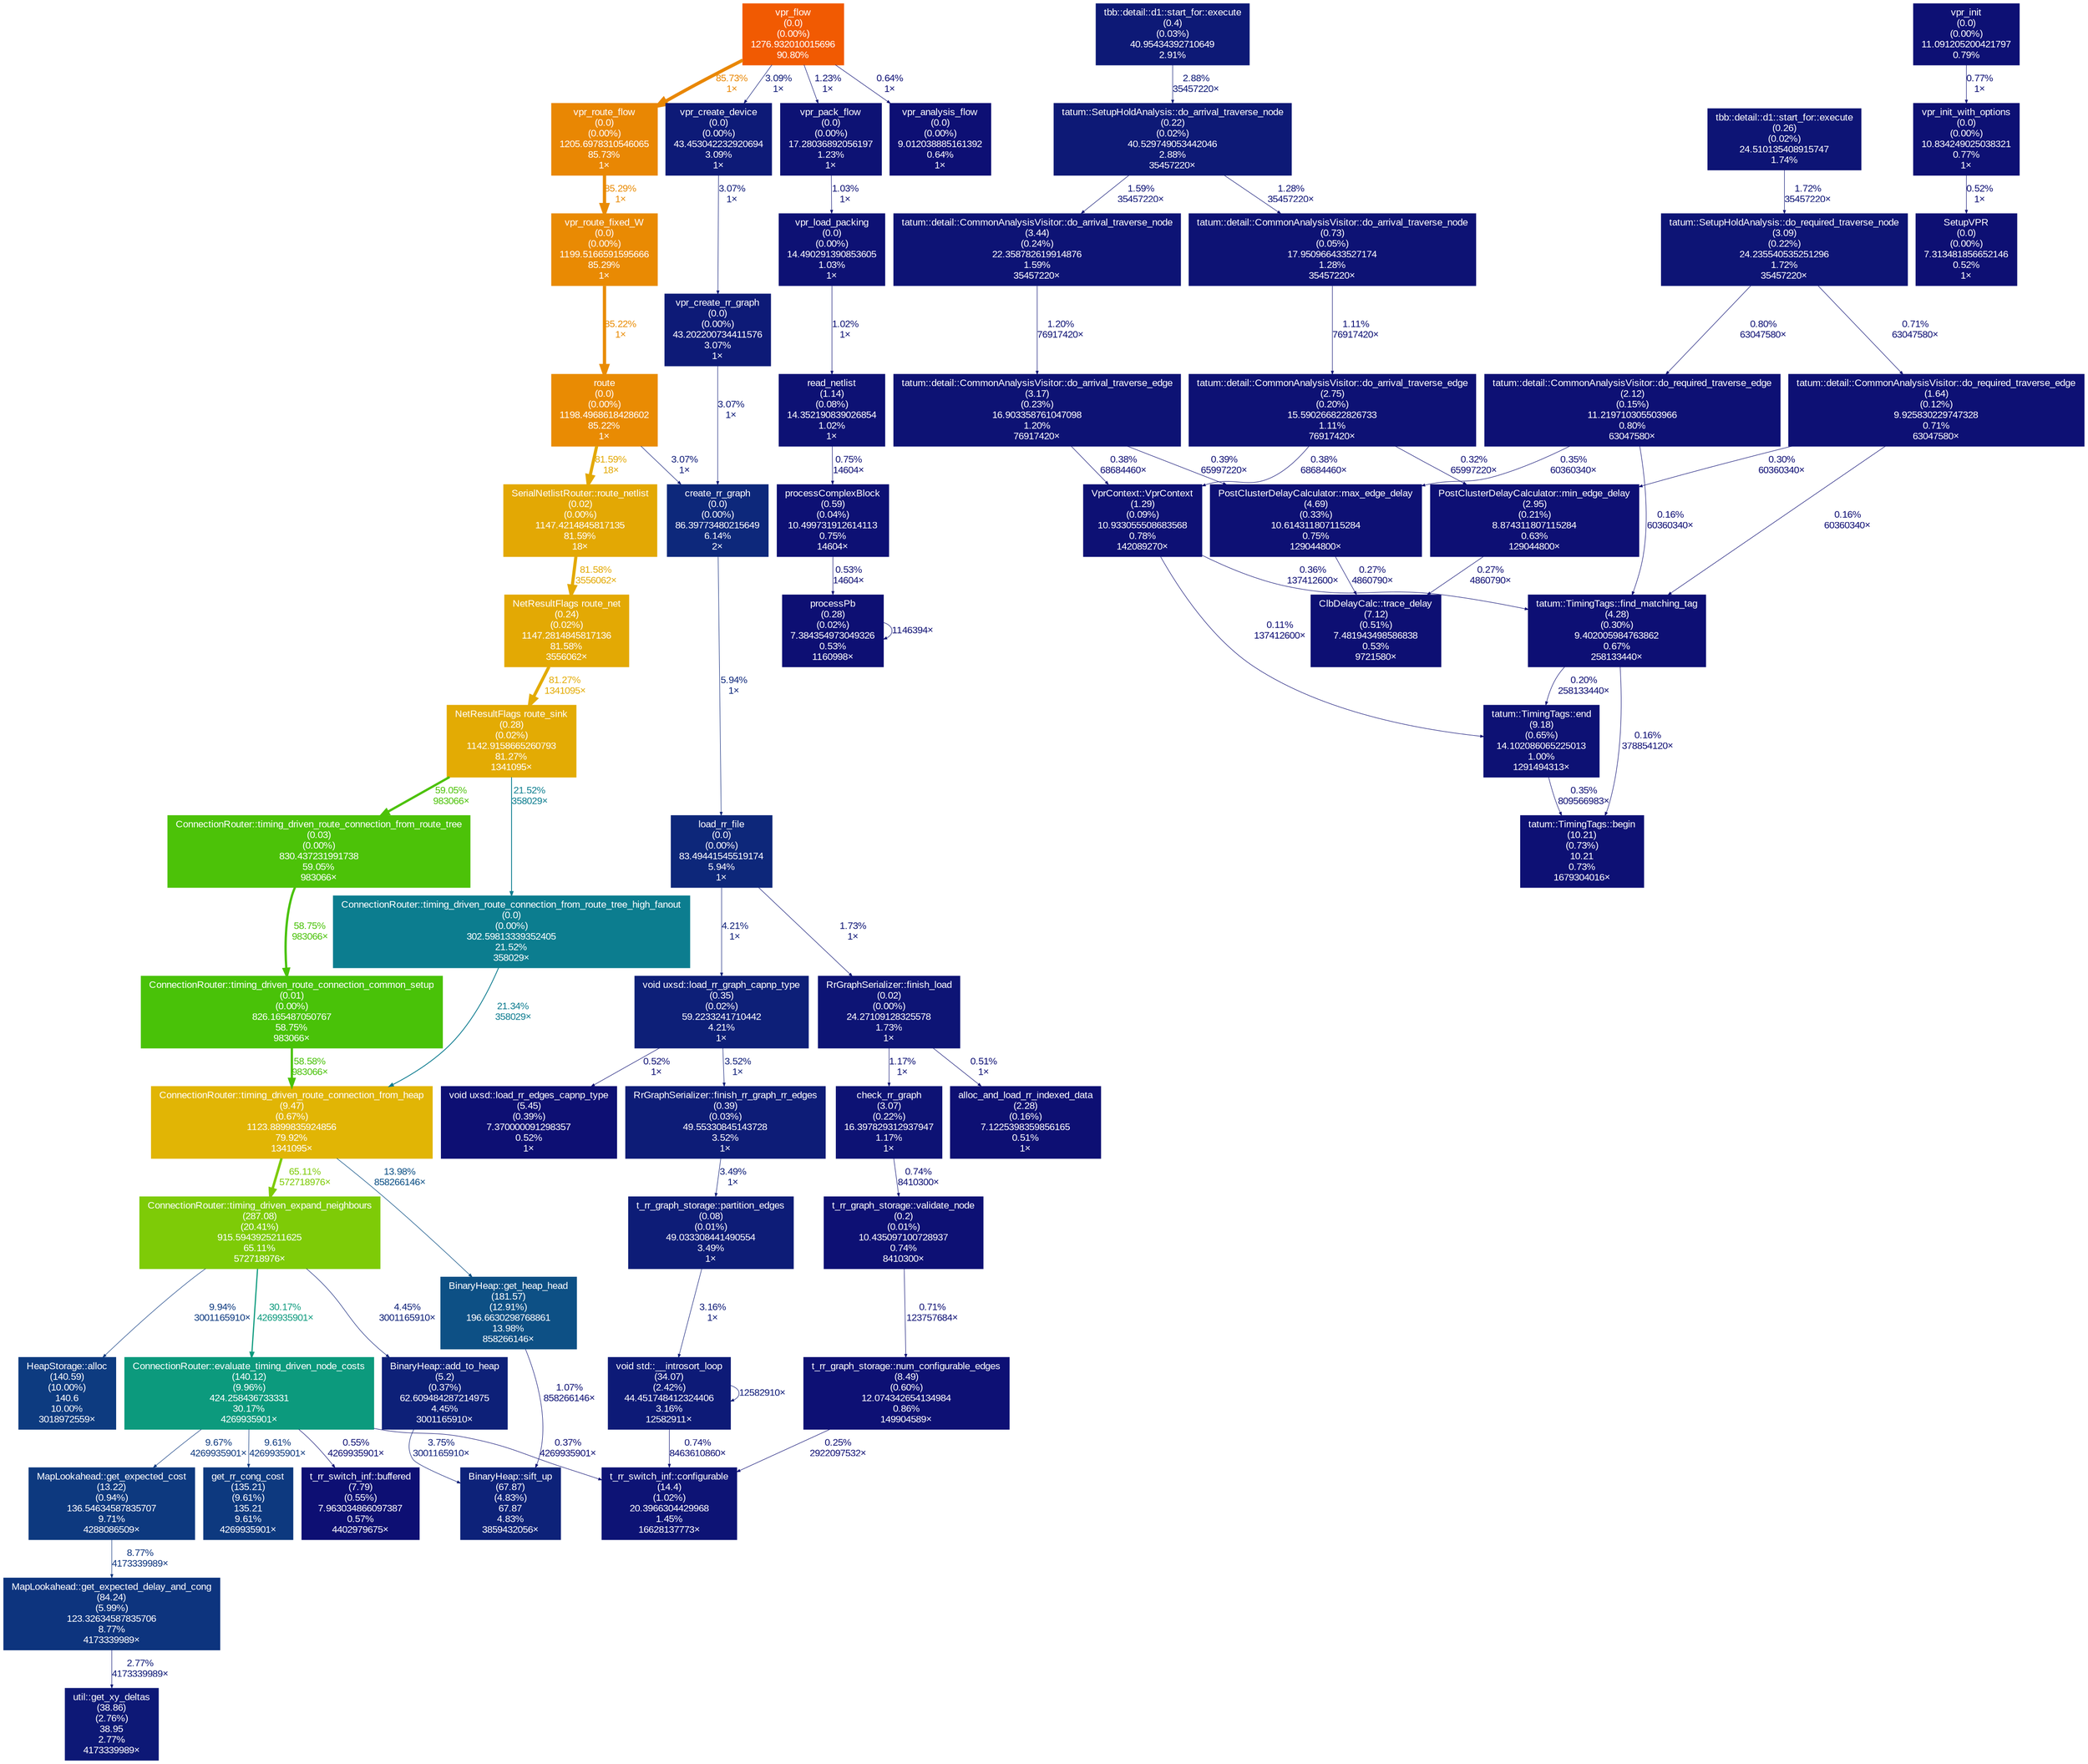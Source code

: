 digraph {
	graph [fontname=Arial, nodesep=0.125, ranksep=0.25];
	node [fontcolor=white, fontname=Arial, height=0, shape=box, style=filled, width=0];
	edge [fontname=Arial];
	1 [color="#f15a02", fontcolor="#ffffff", fontsize="10.00", label="vpr_flow\n(0.0)\n(0.00%)\n1276.932010015696\n90.80%"];
	1 -> 2 [arrowsize="0.93", color="#e98703", fontcolor="#e98703", fontsize="10.00", label="85.73%\n1×", labeldistance="3.43", penwidth="3.43"];
	1 -> 27 [arrowsize="0.35", color="#0d1a77", fontcolor="#0d1a77", fontsize="10.00", label="3.09%\n1×", labeldistance="0.50", penwidth="0.50"];
	1 -> 38 [arrowsize="0.35", color="#0d1274", fontcolor="#0d1274", fontsize="10.00", label="1.23%\n1×", labeldistance="0.50", penwidth="0.50"];
	1 -> 56 [arrowsize="0.35", color="#0d0f74", fontcolor="#0d0f74", fontsize="10.00", label="0.64%\n1×", labeldistance="0.50", penwidth="0.50"];
	2 [color="#e98703", fontcolor="#ffffff", fontsize="10.00", label="vpr_route_flow\n(0.0)\n(0.00%)\n1205.6978310546065\n85.73%\n1×"];
	2 -> 3 [arrowsize="0.92", color="#e98a03", fontcolor="#e98a03", fontsize="10.00", label="85.29%\n1×", labeldistance="3.41", penwidth="3.41"];
	3 [color="#e98a03", fontcolor="#ffffff", fontsize="10.00", label="vpr_route_fixed_W\n(0.0)\n(0.00%)\n1199.5166591595666\n85.29%\n1×"];
	3 -> 4 [arrowsize="0.92", color="#e98b03", fontcolor="#e98b03", fontsize="10.00", label="85.22%\n1×", labeldistance="3.41", penwidth="3.41"];
	4 [color="#e98b03", fontcolor="#ffffff", fontsize="10.00", label="route\n(0.0)\n(0.00%)\n1198.4968618428602\n85.22%\n1×"];
	4 -> 5 [arrowsize="0.90", color="#e3a804", fontcolor="#e3a804", fontsize="10.00", label="81.59%\n18×", labeldistance="3.26", penwidth="3.26"];
	4 -> 19 [arrowsize="0.35", color="#0d1a77", fontcolor="#0d1a77", fontsize="10.00", label="3.07%\n1×", labeldistance="0.50", penwidth="0.50"];
	5 [color="#e3a804", fontcolor="#ffffff", fontsize="10.00", label="SerialNetlistRouter::route_netlist\n(0.02)\n(0.00%)\n1147.4214845817135\n81.59%\n18×"];
	5 -> 6 [arrowsize="0.90", color="#e3a904", fontcolor="#e3a904", fontsize="10.00", label="81.58%\n3556062×", labeldistance="3.26", penwidth="3.26"];
	6 [color="#e3a904", fontcolor="#ffffff", fontsize="10.00", label="NetResultFlags route_net\n(0.24)\n(0.02%)\n1147.2814845817136\n81.58%\n3556062×"];
	6 -> 7 [arrowsize="0.90", color="#e3ab04", fontcolor="#e3ab04", fontsize="10.00", label="81.27%\n1341095×", labeldistance="3.25", penwidth="3.25"];
	7 [color="#e3ab04", fontcolor="#ffffff", fontsize="10.00", label="NetResultFlags route_sink\n(0.28)\n(0.02%)\n1142.9158665260793\n81.27%\n1341095×"];
	7 -> 10 [arrowsize="0.77", color="#4cc208", fontcolor="#4cc208", fontsize="10.00", label="59.05%\n983066×", labeldistance="2.36", penwidth="2.36"];
	7 -> 13 [arrowsize="0.46", color="#0c7d8f", fontcolor="#0c7d8f", fontsize="10.00", label="21.52%\n358029×", labeldistance="0.86", penwidth="0.86"];
	8 [color="#e1b505", fontcolor="#ffffff", fontsize="10.00", label="ConnectionRouter::timing_driven_route_connection_from_heap\n(9.47)\n(0.67%)\n1123.8899835924856\n79.92%\n1341095×"];
	8 -> 9 [arrowsize="0.81", color="#7ecb07", fontcolor="#7ecb07", fontsize="10.00", label="65.11%\n572718976×", labeldistance="2.60", penwidth="2.60"];
	8 -> 14 [arrowsize="0.37", color="#0d5085", fontcolor="#0d5085", fontsize="10.00", label="13.98%\n858266146×", labeldistance="0.56", penwidth="0.56"];
	9 [color="#7ecb07", fontcolor="#ffffff", fontsize="10.00", label="ConnectionRouter::timing_driven_expand_neighbours\n(287.08)\n(20.41%)\n915.5943925211625\n65.11%\n572718976×"];
	9 -> 12 [arrowsize="0.55", color="#0c9a7d", fontcolor="#0c9a7d", fontsize="10.00", label="30.17%\n4269935901×", labeldistance="1.21", penwidth="1.21"];
	9 -> 15 [arrowsize="0.35", color="#0d3a80", fontcolor="#0d3a80", fontsize="10.00", label="9.94%\n3001165910×", labeldistance="0.50", penwidth="0.50"];
	9 -> 22 [arrowsize="0.35", color="#0d2078", fontcolor="#0d2078", fontsize="10.00", label="4.45%\n3001165910×", labeldistance="0.50", penwidth="0.50"];
	10 [color="#4cc208", fontcolor="#ffffff", fontsize="10.00", label="ConnectionRouter::timing_driven_route_connection_from_route_tree\n(0.03)\n(0.00%)\n830.437231991738\n59.05%\n983066×"];
	10 -> 11 [arrowsize="0.77", color="#49c208", fontcolor="#49c208", fontsize="10.00", label="58.75%\n983066×", labeldistance="2.35", penwidth="2.35"];
	11 [color="#49c208", fontcolor="#ffffff", fontsize="10.00", label="ConnectionRouter::timing_driven_route_connection_common_setup\n(0.01)\n(0.00%)\n826.165487050767\n58.75%\n983066×"];
	11 -> 8 [arrowsize="0.77", color="#48c208", fontcolor="#48c208", fontsize="10.00", label="58.58%\n983066×", labeldistance="2.34", penwidth="2.34"];
	12 [color="#0c9a7d", fontcolor="#ffffff", fontsize="10.00", label="ConnectionRouter::evaluate_timing_driven_node_costs\n(140.12)\n(9.96%)\n424.258436733331\n30.17%\n4269935901×"];
	12 -> 16 [arrowsize="0.35", color="#0d397f", fontcolor="#0d397f", fontsize="10.00", label="9.67%\n4269935901×", labeldistance="0.50", penwidth="0.50"];
	12 -> 17 [arrowsize="0.35", color="#0d397f", fontcolor="#0d397f", fontsize="10.00", label="9.61%\n4269935901×", labeldistance="0.50", penwidth="0.50"];
	12 -> 36 [arrowsize="0.35", color="#0d0e73", fontcolor="#0d0e73", fontsize="10.00", label="0.37%\n4269935901×", labeldistance="0.50", penwidth="0.50"];
	12 -> 58 [arrowsize="0.35", color="#0d0f73", fontcolor="#0d0f73", fontsize="10.00", label="0.55%\n4269935901×", labeldistance="0.50", penwidth="0.50"];
	13 [color="#0c7d8f", fontcolor="#ffffff", fontsize="10.00", label="ConnectionRouter::timing_driven_route_connection_from_route_tree_high_fanout\n(0.0)\n(0.00%)\n302.59813339352405\n21.52%\n358029×"];
	13 -> 8 [arrowsize="0.46", color="#0c7b8f", fontcolor="#0c7b8f", fontsize="10.00", label="21.34%\n358029×", labeldistance="0.85", penwidth="0.85"];
	14 [color="#0d5085", fontcolor="#ffffff", fontsize="10.00", label="BinaryHeap::get_heap_head\n(181.57)\n(12.91%)\n196.6630298768861\n13.98%\n858266146×"];
	14 -> 21 [arrowsize="0.35", color="#0d1174", fontcolor="#0d1174", fontsize="10.00", label="1.07%\n858266146×", labeldistance="0.50", penwidth="0.50"];
	15 [color="#0d3b80", fontcolor="#ffffff", fontsize="10.00", label="HeapStorage::alloc\n(140.59)\n(10.00%)\n140.6\n10.00%\n3018972559×"];
	16 [color="#0d397f", fontcolor="#ffffff", fontsize="10.00", label="MapLookahead::get_expected_cost\n(13.22)\n(0.94%)\n136.54634587835707\n9.71%\n4288086509×"];
	16 -> 18 [arrowsize="0.35", color="#0d347e", fontcolor="#0d347e", fontsize="10.00", label="8.77%\n4173339989×", labeldistance="0.50", penwidth="0.50"];
	17 [color="#0d397f", fontcolor="#ffffff", fontsize="10.00", label="get_rr_cong_cost\n(135.21)\n(9.61%)\n135.21\n9.61%\n4269935901×"];
	18 [color="#0d347e", fontcolor="#ffffff", fontsize="10.00", label="MapLookahead::get_expected_delay_and_cong\n(84.24)\n(5.99%)\n123.32634587835706\n8.77%\n4173339989×"];
	18 -> 31 [arrowsize="0.35", color="#0d1876", fontcolor="#0d1876", fontsize="10.00", label="2.77%\n4173339989×", labeldistance="0.50", penwidth="0.50"];
	19 [color="#0d287b", fontcolor="#ffffff", fontsize="10.00", label="create_rr_graph\n(0.0)\n(0.00%)\n86.39773480215649\n6.14%\n2×"];
	19 -> 20 [arrowsize="0.35", color="#0d277a", fontcolor="#0d277a", fontsize="10.00", label="5.94%\n1×", labeldistance="0.50", penwidth="0.50"];
	20 [color="#0d277a", fontcolor="#ffffff", fontsize="10.00", label="load_rr_file\n(0.0)\n(0.00%)\n83.49441545519174\n5.94%\n1×"];
	20 -> 23 [arrowsize="0.35", color="#0d1f78", fontcolor="#0d1f78", fontsize="10.00", label="4.21%\n1×", labeldistance="0.50", penwidth="0.50"];
	20 -> 33 [arrowsize="0.35", color="#0d1475", fontcolor="#0d1475", fontsize="10.00", label="1.73%\n1×", labeldistance="0.50", penwidth="0.50"];
	21 [color="#0d2279", fontcolor="#ffffff", fontsize="10.00", label="BinaryHeap::sift_up\n(67.87)\n(4.83%)\n67.87\n4.83%\n3859432056×"];
	22 [color="#0d2078", fontcolor="#ffffff", fontsize="10.00", label="BinaryHeap::add_to_heap\n(5.2)\n(0.37%)\n62.609484287214975\n4.45%\n3001165910×"];
	22 -> 21 [arrowsize="0.35", color="#0d1d78", fontcolor="#0d1d78", fontsize="10.00", label="3.75%\n3001165910×", labeldistance="0.50", penwidth="0.50"];
	23 [color="#0d1f78", fontcolor="#ffffff", fontsize="10.00", label="void uxsd::load_rr_graph_capnp_type\n(0.35)\n(0.02%)\n59.2233241710442\n4.21%\n1×"];
	23 -> 24 [arrowsize="0.35", color="#0d1c77", fontcolor="#0d1c77", fontsize="10.00", label="3.52%\n1×", labeldistance="0.50", penwidth="0.50"];
	23 -> 61 [arrowsize="0.35", color="#0d0f73", fontcolor="#0d0f73", fontsize="10.00", label="0.52%\n1×", labeldistance="0.50", penwidth="0.50"];
	24 [color="#0d1c77", fontcolor="#ffffff", fontsize="10.00", label="RrGraphSerializer::finish_rr_graph_rr_edges\n(0.39)\n(0.03%)\n49.55330845143728\n3.52%\n1×"];
	24 -> 25 [arrowsize="0.35", color="#0d1c77", fontcolor="#0d1c77", fontsize="10.00", label="3.49%\n1×", labeldistance="0.50", penwidth="0.50"];
	25 [color="#0d1c77", fontcolor="#ffffff", fontsize="10.00", label="t_rr_graph_storage::partition_edges\n(0.08)\n(0.01%)\n49.033308441490554\n3.49%\n1×"];
	25 -> 26 [arrowsize="0.35", color="#0d1a77", fontcolor="#0d1a77", fontsize="10.00", label="3.16%\n1×", labeldistance="0.50", penwidth="0.50"];
	26 [color="#0d1a77", fontcolor="#ffffff", fontsize="10.00", label="void std::__introsort_loop\n(34.07)\n(2.42%)\n44.451748412324406\n3.16%\n12582911×"];
	26 -> 26 [arrowsize="0.35", color="#0d1a77", fontcolor="#0d1a77", fontsize="10.00", label="12582910×", labeldistance="0.50", penwidth="0.50"];
	26 -> 36 [arrowsize="0.35", color="#0d1074", fontcolor="#0d1074", fontsize="10.00", label="0.74%\n8463610860×", labeldistance="0.50", penwidth="0.50"];
	27 [color="#0d1a77", fontcolor="#ffffff", fontsize="10.00", label="vpr_create_device\n(0.0)\n(0.00%)\n43.453042232920694\n3.09%\n1×"];
	27 -> 28 [arrowsize="0.35", color="#0d1a77", fontcolor="#0d1a77", fontsize="10.00", label="3.07%\n1×", labeldistance="0.50", penwidth="0.50"];
	28 [color="#0d1a77", fontcolor="#ffffff", fontsize="10.00", label="vpr_create_rr_graph\n(0.0)\n(0.00%)\n43.202200734411576\n3.07%\n1×"];
	28 -> 19 [arrowsize="0.35", color="#0d1a77", fontcolor="#0d1a77", fontsize="10.00", label="3.07%\n1×", labeldistance="0.50", penwidth="0.50"];
	29 [color="#0d1976", fontcolor="#ffffff", fontsize="10.00", label="tbb::detail::d1::start_for::execute\n(0.4)\n(0.03%)\n40.95434392710649\n2.91%"];
	29 -> 30 [arrowsize="0.35", color="#0d1976", fontcolor="#0d1976", fontsize="10.00", label="2.88%\n35457220×", labeldistance="0.50", penwidth="0.50"];
	30 [color="#0d1976", fontcolor="#ffffff", fontsize="10.00", label="tatum::SetupHoldAnalysis::do_arrival_traverse_node\n(0.22)\n(0.02%)\n40.529749053442046\n2.88%\n35457220×"];
	30 -> 35 [arrowsize="0.35", color="#0d1375", fontcolor="#0d1375", fontsize="10.00", label="1.59%\n35457220×", labeldistance="0.50", penwidth="0.50"];
	30 -> 37 [arrowsize="0.35", color="#0d1274", fontcolor="#0d1274", fontsize="10.00", label="1.28%\n35457220×", labeldistance="0.50", penwidth="0.50"];
	31 [color="#0d1876", fontcolor="#ffffff", fontsize="10.00", label="util::get_xy_deltas\n(38.86)\n(2.76%)\n38.95\n2.77%\n4173339989×"];
	32 [color="#0d1475", fontcolor="#ffffff", fontsize="10.00", label="tbb::detail::d1::start_for::execute\n(0.26)\n(0.02%)\n24.510135408915747\n1.74%"];
	32 -> 34 [arrowsize="0.35", color="#0d1475", fontcolor="#0d1475", fontsize="10.00", label="1.72%\n35457220×", labeldistance="0.50", penwidth="0.50"];
	33 [color="#0d1475", fontcolor="#ffffff", fontsize="10.00", label="RrGraphSerializer::finish_load\n(0.02)\n(0.00%)\n24.27109128325578\n1.73%\n1×"];
	33 -> 40 [arrowsize="0.35", color="#0d1274", fontcolor="#0d1274", fontsize="10.00", label="1.17%\n1×", labeldistance="0.50", penwidth="0.50"];
	33 -> 63 [arrowsize="0.35", color="#0d0f73", fontcolor="#0d0f73", fontsize="10.00", label="0.51%\n1×", labeldistance="0.50", penwidth="0.50"];
	34 [color="#0d1475", fontcolor="#ffffff", fontsize="10.00", label="tatum::SetupHoldAnalysis::do_required_traverse_node\n(3.09)\n(0.22%)\n24.235540535251296\n1.72%\n35457220×"];
	34 -> 46 [arrowsize="0.35", color="#0d1074", fontcolor="#0d1074", fontsize="10.00", label="0.80%\n63047580×", labeldistance="0.50", penwidth="0.50"];
	34 -> 54 [arrowsize="0.35", color="#0d1074", fontcolor="#0d1074", fontsize="10.00", label="0.71%\n63047580×", labeldistance="0.50", penwidth="0.50"];
	35 [color="#0d1375", fontcolor="#ffffff", fontsize="10.00", label="tatum::detail::CommonAnalysisVisitor::do_arrival_traverse_node\n(3.44)\n(0.24%)\n22.358782619914876\n1.59%\n35457220×"];
	35 -> 39 [arrowsize="0.35", color="#0d1274", fontcolor="#0d1274", fontsize="10.00", label="1.20%\n76917420×", labeldistance="0.50", penwidth="0.50"];
	36 [color="#0d1375", fontcolor="#ffffff", fontsize="10.00", label="t_rr_switch_inf::configurable\n(14.4)\n(1.02%)\n20.3966304429968\n1.45%\n16628137773×"];
	37 [color="#0d1274", fontcolor="#ffffff", fontsize="10.00", label="tatum::detail::CommonAnalysisVisitor::do_arrival_traverse_node\n(0.73)\n(0.05%)\n17.950966433527174\n1.28%\n35457220×"];
	37 -> 41 [arrowsize="0.35", color="#0d1174", fontcolor="#0d1174", fontsize="10.00", label="1.11%\n76917420×", labeldistance="0.50", penwidth="0.50"];
	38 [color="#0d1274", fontcolor="#ffffff", fontsize="10.00", label="vpr_pack_flow\n(0.0)\n(0.00%)\n17.28036892056197\n1.23%\n1×"];
	38 -> 42 [arrowsize="0.35", color="#0d1174", fontcolor="#0d1174", fontsize="10.00", label="1.03%\n1×", labeldistance="0.50", penwidth="0.50"];
	39 [color="#0d1274", fontcolor="#ffffff", fontsize="10.00", label="tatum::detail::CommonAnalysisVisitor::do_arrival_traverse_edge\n(3.17)\n(0.23%)\n16.903358761047098\n1.20%\n76917420×"];
	39 -> 48 [arrowsize="0.35", color="#0d0e73", fontcolor="#0d0e73", fontsize="10.00", label="0.38%\n68684460×", labeldistance="0.50", penwidth="0.50"];
	39 -> 50 [arrowsize="0.35", color="#0d0e73", fontcolor="#0d0e73", fontsize="10.00", label="0.39%\n65997220×", labeldistance="0.50", penwidth="0.50"];
	40 [color="#0d1274", fontcolor="#ffffff", fontsize="10.00", label="check_rr_graph\n(3.07)\n(0.22%)\n16.397829312937947\n1.17%\n1×"];
	40 -> 52 [arrowsize="0.35", color="#0d1074", fontcolor="#0d1074", fontsize="10.00", label="0.74%\n8410300×", labeldistance="0.50", penwidth="0.50"];
	41 [color="#0d1174", fontcolor="#ffffff", fontsize="10.00", label="tatum::detail::CommonAnalysisVisitor::do_arrival_traverse_edge\n(2.75)\n(0.20%)\n15.590266822826733\n1.11%\n76917420×"];
	41 -> 48 [arrowsize="0.35", color="#0d0e73", fontcolor="#0d0e73", fontsize="10.00", label="0.38%\n68684460×", labeldistance="0.50", penwidth="0.50"];
	41 -> 57 [arrowsize="0.35", color="#0d0e73", fontcolor="#0d0e73", fontsize="10.00", label="0.32%\n65997220×", labeldistance="0.50", penwidth="0.50"];
	42 [color="#0d1174", fontcolor="#ffffff", fontsize="10.00", label="vpr_load_packing\n(0.0)\n(0.00%)\n14.490291390853605\n1.03%\n1×"];
	42 -> 43 [arrowsize="0.35", color="#0d1174", fontcolor="#0d1174", fontsize="10.00", label="1.02%\n1×", labeldistance="0.50", penwidth="0.50"];
	43 [color="#0d1174", fontcolor="#ffffff", fontsize="10.00", label="read_netlist\n(1.14)\n(0.08%)\n14.352190839026854\n1.02%\n1×"];
	43 -> 51 [arrowsize="0.35", color="#0d1074", fontcolor="#0d1074", fontsize="10.00", label="0.75%\n14604×", labeldistance="0.50", penwidth="0.50"];
	44 [color="#0d1174", fontcolor="#ffffff", fontsize="10.00", label="tatum::TimingTags::end\n(9.18)\n(0.65%)\n14.102086065225013\n1.00%\n1291494313×"];
	44 -> 53 [arrowsize="0.35", color="#0d0e73", fontcolor="#0d0e73", fontsize="10.00", label="0.35%\n809566983×", labeldistance="0.50", penwidth="0.50"];
	45 [color="#0d1074", fontcolor="#ffffff", fontsize="10.00", label="t_rr_graph_storage::num_configurable_edges\n(8.49)\n(0.60%)\n12.074342654134984\n0.86%\n149904589×"];
	45 -> 36 [arrowsize="0.35", color="#0d0e73", fontcolor="#0d0e73", fontsize="10.00", label="0.25%\n2922097532×", labeldistance="0.50", penwidth="0.50"];
	46 [color="#0d1074", fontcolor="#ffffff", fontsize="10.00", label="tatum::detail::CommonAnalysisVisitor::do_required_traverse_edge\n(2.12)\n(0.15%)\n11.219710305503966\n0.80%\n63047580×"];
	46 -> 50 [arrowsize="0.35", color="#0d0e73", fontcolor="#0d0e73", fontsize="10.00", label="0.35%\n60360340×", labeldistance="0.50", penwidth="0.50"];
	46 -> 55 [arrowsize="0.35", color="#0d0d73", fontcolor="#0d0d73", fontsize="10.00", label="0.16%\n60360340×", labeldistance="0.50", penwidth="0.50"];
	47 [color="#0d1074", fontcolor="#ffffff", fontsize="10.00", label="vpr_init\n(0.0)\n(0.00%)\n11.091205200421797\n0.79%"];
	47 -> 49 [arrowsize="0.35", color="#0d1074", fontcolor="#0d1074", fontsize="10.00", label="0.77%\n1×", labeldistance="0.50", penwidth="0.50"];
	48 [color="#0d1074", fontcolor="#ffffff", fontsize="10.00", label="VprContext::VprContext\n(1.29)\n(0.09%)\n10.933055508683568\n0.78%\n142089270×"];
	48 -> 44 [arrowsize="0.35", color="#0d0d73", fontcolor="#0d0d73", fontsize="10.00", label="0.11%\n137412600×", labeldistance="0.50", penwidth="0.50"];
	48 -> 55 [arrowsize="0.35", color="#0d0e73", fontcolor="#0d0e73", fontsize="10.00", label="0.36%\n137412600×", labeldistance="0.50", penwidth="0.50"];
	49 [color="#0d1074", fontcolor="#ffffff", fontsize="10.00", label="vpr_init_with_options\n(0.0)\n(0.00%)\n10.834249025038321\n0.77%\n1×"];
	49 -> 62 [arrowsize="0.35", color="#0d0f73", fontcolor="#0d0f73", fontsize="10.00", label="0.52%\n1×", labeldistance="0.50", penwidth="0.50"];
	50 [color="#0d1074", fontcolor="#ffffff", fontsize="10.00", label="PostClusterDelayCalculator::max_edge_delay\n(4.69)\n(0.33%)\n10.614311807115284\n0.75%\n129044800×"];
	50 -> 59 [arrowsize="0.35", color="#0d0e73", fontcolor="#0d0e73", fontsize="10.00", label="0.27%\n4860790×", labeldistance="0.50", penwidth="0.50"];
	51 [color="#0d1074", fontcolor="#ffffff", fontsize="10.00", label="processComplexBlock\n(0.59)\n(0.04%)\n10.499731912614113\n0.75%\n14604×"];
	51 -> 60 [arrowsize="0.35", color="#0d0f73", fontcolor="#0d0f73", fontsize="10.00", label="0.53%\n14604×", labeldistance="0.50", penwidth="0.50"];
	52 [color="#0d1074", fontcolor="#ffffff", fontsize="10.00", label="t_rr_graph_storage::validate_node\n(0.2)\n(0.01%)\n10.435097100728937\n0.74%\n8410300×"];
	52 -> 45 [arrowsize="0.35", color="#0d1074", fontcolor="#0d1074", fontsize="10.00", label="0.71%\n123757684×", labeldistance="0.50", penwidth="0.50"];
	53 [color="#0d1074", fontcolor="#ffffff", fontsize="10.00", label="tatum::TimingTags::begin\n(10.21)\n(0.73%)\n10.21\n0.73%\n1679304016×"];
	54 [color="#0d1074", fontcolor="#ffffff", fontsize="10.00", label="tatum::detail::CommonAnalysisVisitor::do_required_traverse_edge\n(1.64)\n(0.12%)\n9.925830229747328\n0.71%\n63047580×"];
	54 -> 55 [arrowsize="0.35", color="#0d0d73", fontcolor="#0d0d73", fontsize="10.00", label="0.16%\n60360340×", labeldistance="0.50", penwidth="0.50"];
	54 -> 57 [arrowsize="0.35", color="#0d0e73", fontcolor="#0d0e73", fontsize="10.00", label="0.30%\n60360340×", labeldistance="0.50", penwidth="0.50"];
	55 [color="#0d0f74", fontcolor="#ffffff", fontsize="10.00", label="tatum::TimingTags::find_matching_tag\n(4.28)\n(0.30%)\n9.402005984763862\n0.67%\n258133440×"];
	55 -> 44 [arrowsize="0.35", color="#0d0e73", fontcolor="#0d0e73", fontsize="10.00", label="0.20%\n258133440×", labeldistance="0.50", penwidth="0.50"];
	55 -> 53 [arrowsize="0.35", color="#0d0d73", fontcolor="#0d0d73", fontsize="10.00", label="0.16%\n378854120×", labeldistance="0.50", penwidth="0.50"];
	56 [color="#0d0f74", fontcolor="#ffffff", fontsize="10.00", label="vpr_analysis_flow\n(0.0)\n(0.00%)\n9.012038885161392\n0.64%\n1×"];
	57 [color="#0d0f74", fontcolor="#ffffff", fontsize="10.00", label="PostClusterDelayCalculator::min_edge_delay\n(2.95)\n(0.21%)\n8.874311807115284\n0.63%\n129044800×"];
	57 -> 59 [arrowsize="0.35", color="#0d0e73", fontcolor="#0d0e73", fontsize="10.00", label="0.27%\n4860790×", labeldistance="0.50", penwidth="0.50"];
	58 [color="#0d0f73", fontcolor="#ffffff", fontsize="10.00", label="t_rr_switch_inf::buffered\n(7.79)\n(0.55%)\n7.963034866097387\n0.57%\n4402979675×"];
	59 [color="#0d0f73", fontcolor="#ffffff", fontsize="10.00", label="ClbDelayCalc::trace_delay\n(7.12)\n(0.51%)\n7.481943498586838\n0.53%\n9721580×"];
	60 [color="#0d0f73", fontcolor="#ffffff", fontsize="10.00", label="processPb\n(0.28)\n(0.02%)\n7.384354973049326\n0.53%\n1160998×"];
	60 -> 60 [arrowsize="0.35", color="#0d0f73", fontcolor="#0d0f73", fontsize="10.00", label="1146394×", labeldistance="0.50", penwidth="0.50"];
	61 [color="#0d0f73", fontcolor="#ffffff", fontsize="10.00", label="void uxsd::load_rr_edges_capnp_type\n(5.45)\n(0.39%)\n7.370000091298357\n0.52%\n1×"];
	62 [color="#0d0f73", fontcolor="#ffffff", fontsize="10.00", label="SetupVPR\n(0.0)\n(0.00%)\n7.313481856652146\n0.52%\n1×"];
	63 [color="#0d0f73", fontcolor="#ffffff", fontsize="10.00", label="alloc_and_load_rr_indexed_data\n(2.28)\n(0.16%)\n7.1225398359856165\n0.51%\n1×"];
}
